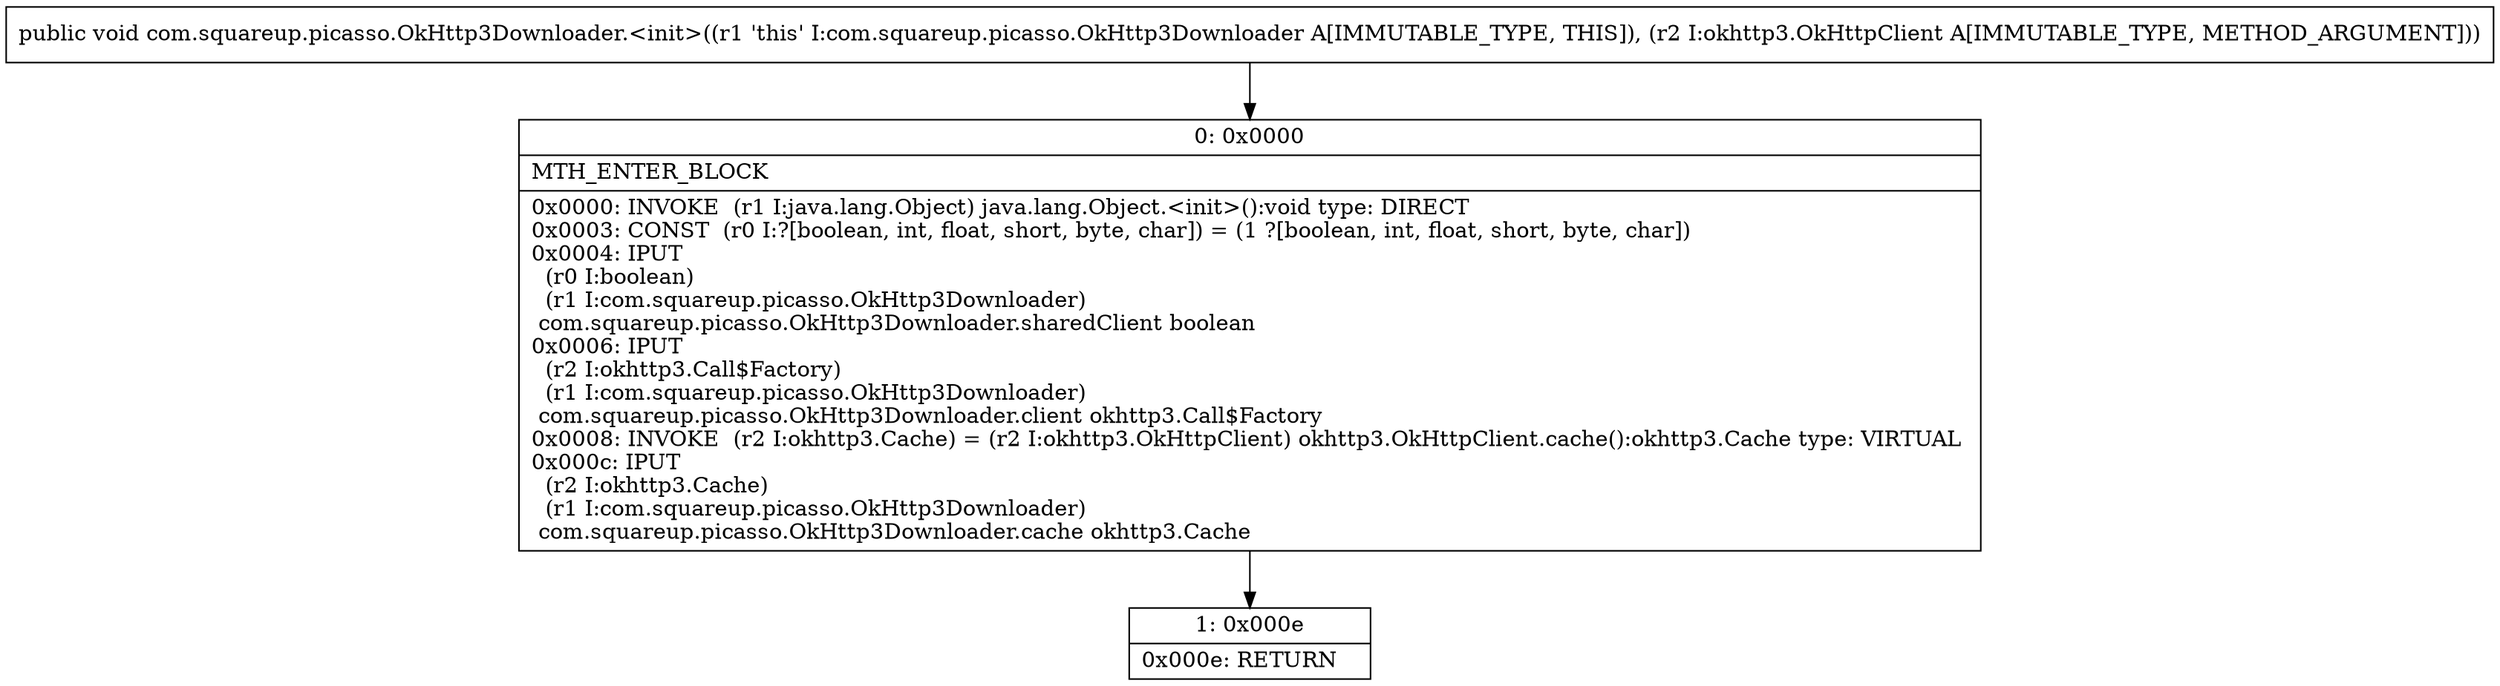 digraph "CFG forcom.squareup.picasso.OkHttp3Downloader.\<init\>(Lokhttp3\/OkHttpClient;)V" {
Node_0 [shape=record,label="{0\:\ 0x0000|MTH_ENTER_BLOCK\l|0x0000: INVOKE  (r1 I:java.lang.Object) java.lang.Object.\<init\>():void type: DIRECT \l0x0003: CONST  (r0 I:?[boolean, int, float, short, byte, char]) = (1 ?[boolean, int, float, short, byte, char]) \l0x0004: IPUT  \l  (r0 I:boolean)\l  (r1 I:com.squareup.picasso.OkHttp3Downloader)\l com.squareup.picasso.OkHttp3Downloader.sharedClient boolean \l0x0006: IPUT  \l  (r2 I:okhttp3.Call$Factory)\l  (r1 I:com.squareup.picasso.OkHttp3Downloader)\l com.squareup.picasso.OkHttp3Downloader.client okhttp3.Call$Factory \l0x0008: INVOKE  (r2 I:okhttp3.Cache) = (r2 I:okhttp3.OkHttpClient) okhttp3.OkHttpClient.cache():okhttp3.Cache type: VIRTUAL \l0x000c: IPUT  \l  (r2 I:okhttp3.Cache)\l  (r1 I:com.squareup.picasso.OkHttp3Downloader)\l com.squareup.picasso.OkHttp3Downloader.cache okhttp3.Cache \l}"];
Node_1 [shape=record,label="{1\:\ 0x000e|0x000e: RETURN   \l}"];
MethodNode[shape=record,label="{public void com.squareup.picasso.OkHttp3Downloader.\<init\>((r1 'this' I:com.squareup.picasso.OkHttp3Downloader A[IMMUTABLE_TYPE, THIS]), (r2 I:okhttp3.OkHttpClient A[IMMUTABLE_TYPE, METHOD_ARGUMENT])) }"];
MethodNode -> Node_0;
Node_0 -> Node_1;
}

